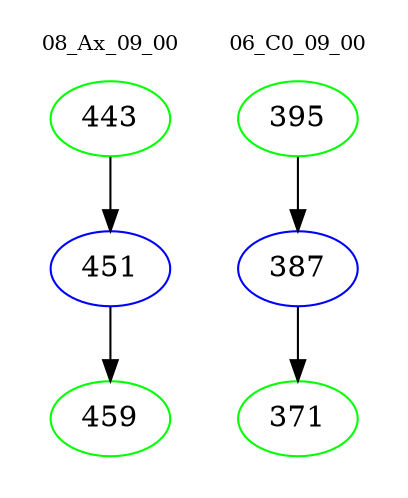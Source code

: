 digraph{
subgraph cluster_0 {
color = white
label = "08_Ax_09_00";
fontsize=10;
T0_443 [label="443", color="green"]
T0_443 -> T0_451 [color="black"]
T0_451 [label="451", color="blue"]
T0_451 -> T0_459 [color="black"]
T0_459 [label="459", color="green"]
}
subgraph cluster_1 {
color = white
label = "06_C0_09_00";
fontsize=10;
T1_395 [label="395", color="green"]
T1_395 -> T1_387 [color="black"]
T1_387 [label="387", color="blue"]
T1_387 -> T1_371 [color="black"]
T1_371 [label="371", color="green"]
}
}
